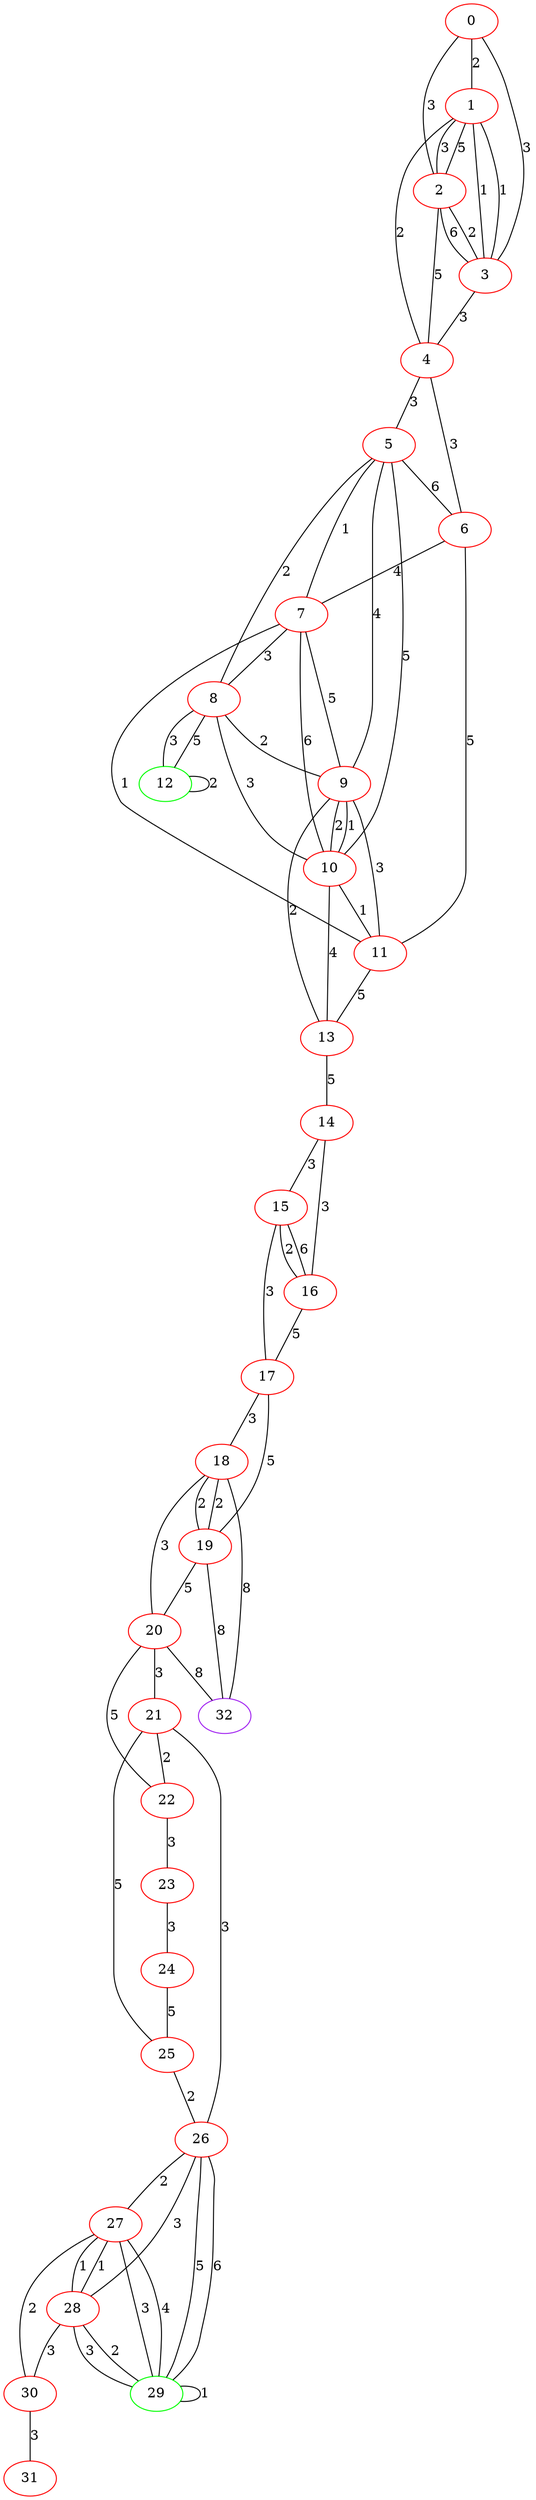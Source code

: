 graph "" {
0 [color=red, weight=1];
1 [color=red, weight=1];
2 [color=red, weight=1];
3 [color=red, weight=1];
4 [color=red, weight=1];
5 [color=red, weight=1];
6 [color=red, weight=1];
7 [color=red, weight=1];
8 [color=red, weight=1];
9 [color=red, weight=1];
10 [color=red, weight=1];
11 [color=red, weight=1];
12 [color=green, weight=2];
13 [color=red, weight=1];
14 [color=red, weight=1];
15 [color=red, weight=1];
16 [color=red, weight=1];
17 [color=red, weight=1];
18 [color=red, weight=1];
19 [color=red, weight=1];
20 [color=red, weight=1];
21 [color=red, weight=1];
22 [color=red, weight=1];
23 [color=red, weight=1];
24 [color=red, weight=1];
25 [color=red, weight=1];
26 [color=red, weight=1];
27 [color=red, weight=1];
28 [color=red, weight=1];
29 [color=green, weight=2];
30 [color=red, weight=1];
31 [color=red, weight=1];
32 [color=purple, weight=4];
0 -- 1  [key=0, label=2];
0 -- 2  [key=0, label=3];
0 -- 3  [key=0, label=3];
1 -- 2  [key=0, label=3];
1 -- 2  [key=1, label=5];
1 -- 3  [key=0, label=1];
1 -- 3  [key=1, label=1];
1 -- 4  [key=0, label=2];
2 -- 3  [key=0, label=2];
2 -- 3  [key=1, label=6];
2 -- 4  [key=0, label=5];
3 -- 4  [key=0, label=3];
4 -- 5  [key=0, label=3];
4 -- 6  [key=0, label=3];
5 -- 6  [key=0, label=6];
5 -- 7  [key=0, label=1];
5 -- 8  [key=0, label=2];
5 -- 9  [key=0, label=4];
5 -- 10  [key=0, label=5];
6 -- 11  [key=0, label=5];
6 -- 7  [key=0, label=4];
7 -- 8  [key=0, label=3];
7 -- 9  [key=0, label=5];
7 -- 10  [key=0, label=6];
7 -- 11  [key=0, label=1];
8 -- 9  [key=0, label=2];
8 -- 10  [key=0, label=3];
8 -- 12  [key=0, label=3];
8 -- 12  [key=1, label=5];
9 -- 10  [key=0, label=1];
9 -- 10  [key=1, label=2];
9 -- 11  [key=0, label=3];
9 -- 13  [key=0, label=2];
10 -- 11  [key=0, label=1];
10 -- 13  [key=0, label=4];
11 -- 13  [key=0, label=5];
12 -- 12  [key=0, label=2];
13 -- 14  [key=0, label=5];
14 -- 16  [key=0, label=3];
14 -- 15  [key=0, label=3];
15 -- 16  [key=0, label=2];
15 -- 16  [key=1, label=6];
15 -- 17  [key=0, label=3];
16 -- 17  [key=0, label=5];
17 -- 18  [key=0, label=3];
17 -- 19  [key=0, label=5];
18 -- 32  [key=0, label=8];
18 -- 19  [key=0, label=2];
18 -- 19  [key=1, label=2];
18 -- 20  [key=0, label=3];
19 -- 32  [key=0, label=8];
19 -- 20  [key=0, label=5];
20 -- 32  [key=0, label=8];
20 -- 21  [key=0, label=3];
20 -- 22  [key=0, label=5];
21 -- 25  [key=0, label=5];
21 -- 26  [key=0, label=3];
21 -- 22  [key=0, label=2];
22 -- 23  [key=0, label=3];
23 -- 24  [key=0, label=3];
24 -- 25  [key=0, label=5];
25 -- 26  [key=0, label=2];
26 -- 27  [key=0, label=2];
26 -- 28  [key=0, label=3];
26 -- 29  [key=0, label=5];
26 -- 29  [key=1, label=6];
27 -- 28  [key=0, label=1];
27 -- 28  [key=1, label=1];
27 -- 29  [key=0, label=3];
27 -- 29  [key=1, label=4];
27 -- 30  [key=0, label=2];
28 -- 29  [key=0, label=2];
28 -- 29  [key=1, label=3];
28 -- 30  [key=0, label=3];
29 -- 29  [key=0, label=1];
30 -- 31  [key=0, label=3];
}

